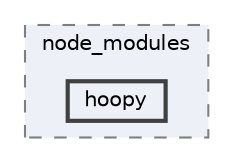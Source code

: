 digraph "pkiclassroomrescheduler/src/main/frontend/node_modules/hoopy"
{
 // LATEX_PDF_SIZE
  bgcolor="transparent";
  edge [fontname=Helvetica,fontsize=10,labelfontname=Helvetica,labelfontsize=10];
  node [fontname=Helvetica,fontsize=10,shape=box,height=0.2,width=0.4];
  compound=true
  subgraph clusterdir_72953eda66ccb3a2722c28e1c3e6c23b {
    graph [ bgcolor="#edf0f7", pencolor="grey50", label="node_modules", fontname=Helvetica,fontsize=10 style="filled,dashed", URL="dir_72953eda66ccb3a2722c28e1c3e6c23b.html",tooltip=""]
  dir_5d06ca9d88b9a1dbfb8dc06b295cf8aa [label="hoopy", fillcolor="#edf0f7", color="grey25", style="filled,bold", URL="dir_5d06ca9d88b9a1dbfb8dc06b295cf8aa.html",tooltip=""];
  }
}

